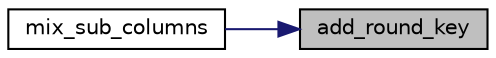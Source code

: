 digraph "add_round_key"
{
 // INTERACTIVE_SVG=YES
 // LATEX_PDF_SIZE
  edge [fontname="Helvetica",fontsize="10",labelfontname="Helvetica",labelfontsize="10"];
  node [fontname="Helvetica",fontsize="10",shape=record];
  rankdir="RL";
  Node1 [label="add_round_key",height=0.2,width=0.4,color="black", fillcolor="grey75", style="filled", fontcolor="black",tooltip=" "];
  Node1 -> Node2 [dir="back",color="midnightblue",fontsize="10",style="solid",fontname="Helvetica"];
  Node2 [label="mix_sub_columns",height=0.2,width=0.4,color="black", fillcolor="white", style="filled",URL="$dd/d34/aes_8c.html#afa9f83c53abecf3a81de7cb31ef04712",tooltip=" "];
}
